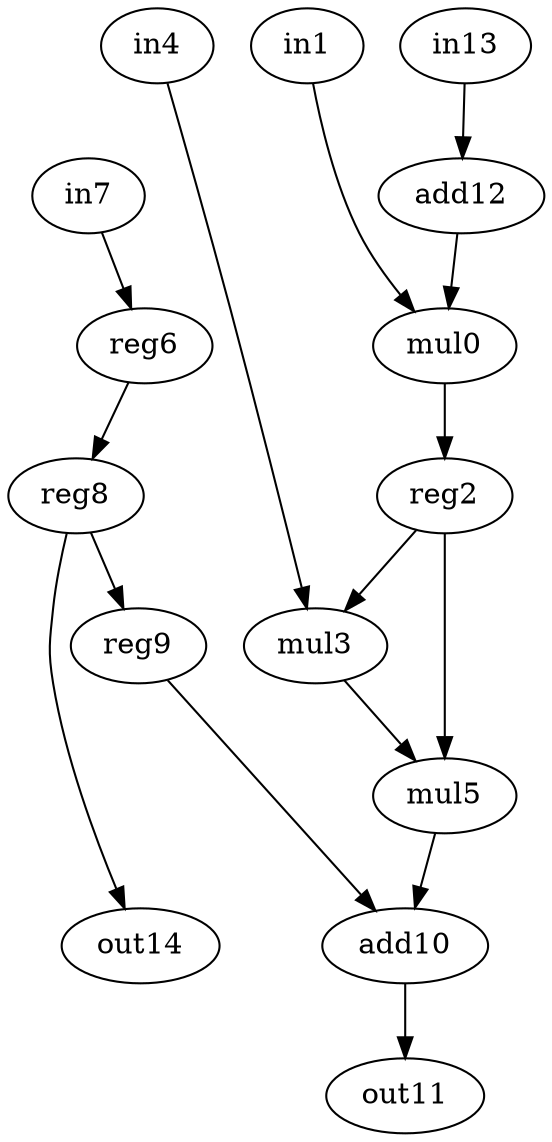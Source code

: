 digraph g {
0 [label = mul0;op = mul;]
1 [label = in1;op = in;]
2 [label = add10;op = add;]
3 [label = out11;op = out;]
4 [label = add12;op = addi;value = 2;]
5 [label = in13;op = in;]
6 [label = out14;op = out;]
7 [label = reg2;op = reg;]
8 [label = mul3;op = mul;]
9 [label = in4;op = in;]
10 [label = mul5;op = mul;]
11 [label = reg6;op = reg;]
12 [label = in7;op = in;]
13 [label = reg8;op = reg;]
14 [label = reg9;op = reg;]
2 -> 3 [port=0; weight=0;]
14 -> 2 [port=0; weight=0;]
13 -> 14 [port=0; weight=0;]
13 -> 6 [port=0; weight=0;]
11 -> 13 [port=0; weight=0;]
12 -> 11 [port=0; weight=0;]
10 -> 2 [port=1; weight=0;]
8 -> 10 [port=0; weight=0;]
9 -> 8 [port=0; weight=0;]
7 -> 8 [port=1; weight=0;]
7 -> 10 [port=1; weight=1;]
0 -> 7 [port=0; weight=1;]
4 -> 0 [port=0; weight=0;]
5 -> 4 [port=0; weight=0;]
1 -> 0 [port=1; weight=0;]
}
